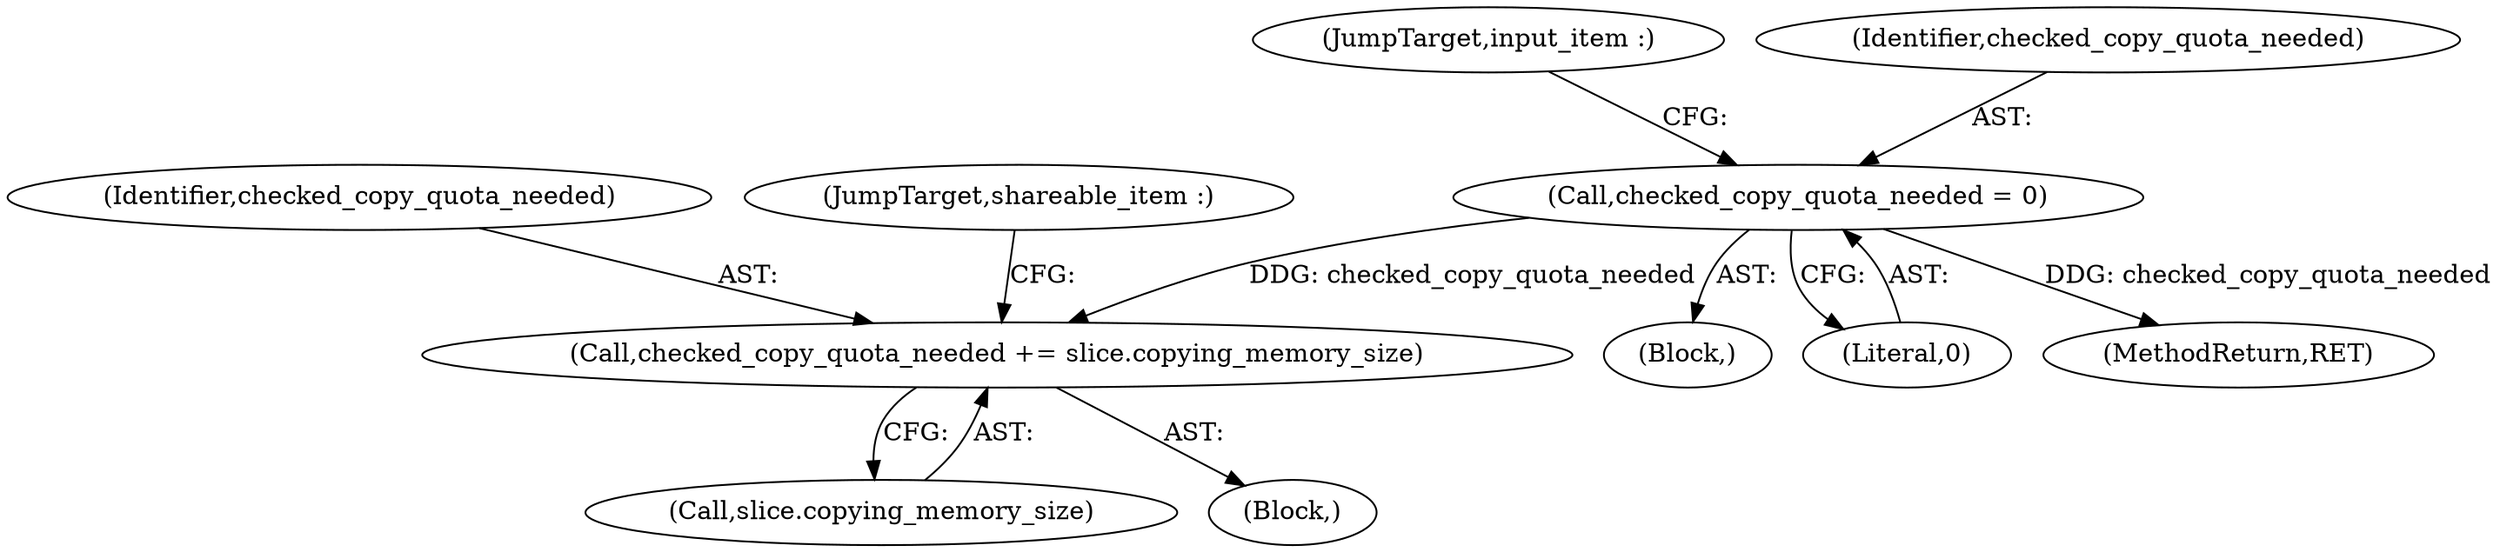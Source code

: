 digraph "0_Chrome_11bd4bc92f3fe704631e3e6ad1dd1a4351641f7c@API" {
"1000145" [label="(Call,checked_copy_quota_needed = 0)"];
"1000351" [label="(Call,checked_copy_quota_needed += slice.copying_memory_size)"];
"1000148" [label="(JumpTarget,input_item :)"];
"1000146" [label="(Identifier,checked_copy_quota_needed)"];
"1000104" [label="(Block,)"];
"1000147" [label="(Literal,0)"];
"1000353" [label="(Call,slice.copying_memory_size)"];
"1000352" [label="(Identifier,checked_copy_quota_needed)"];
"1000356" [label="(JumpTarget,shareable_item :)"];
"1000468" [label="(MethodReturn,RET)"];
"1000211" [label="(Block,)"];
"1000351" [label="(Call,checked_copy_quota_needed += slice.copying_memory_size)"];
"1000145" [label="(Call,checked_copy_quota_needed = 0)"];
"1000145" -> "1000104"  [label="AST: "];
"1000145" -> "1000147"  [label="CFG: "];
"1000146" -> "1000145"  [label="AST: "];
"1000147" -> "1000145"  [label="AST: "];
"1000148" -> "1000145"  [label="CFG: "];
"1000145" -> "1000468"  [label="DDG: checked_copy_quota_needed"];
"1000145" -> "1000351"  [label="DDG: checked_copy_quota_needed"];
"1000351" -> "1000211"  [label="AST: "];
"1000351" -> "1000353"  [label="CFG: "];
"1000352" -> "1000351"  [label="AST: "];
"1000353" -> "1000351"  [label="AST: "];
"1000356" -> "1000351"  [label="CFG: "];
}
